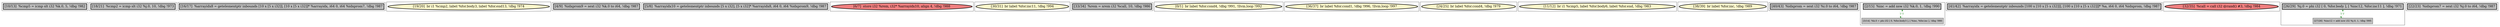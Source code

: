 
digraph G {





subgraph cluster18 {


node506 [penwidth=3.0,fontsize=20,fillcolor=grey,label="[10/13]  %cmp5 = icmp slt i32 %k.0, 5, !dbg !982",shape=rectangle,style=filled ]



}

subgraph cluster16 {


node504 [penwidth=3.0,fontsize=20,fillcolor=grey,label="[18/21]  %cmp2 = icmp slt i32 %j.0, 10, !dbg !973",shape=rectangle,style=filled ]



}

subgraph cluster17 {


node505 [penwidth=3.0,fontsize=20,fillcolor=grey,label="[16/17]  %arrayidx8 = getelementptr inbounds [10 x [5 x i32]], [10 x [5 x i32]]* %arrayidx, i64 0, i64 %idxprom7, !dbg !987",shape=rectangle,style=filled ]



}

subgraph cluster4 {


node491 [penwidth=3.0,fontsize=20,fillcolor=lemonchiffon,label="[19/20]  br i1 %cmp2, label %for.body3, label %for.end13, !dbg !974",shape=ellipse,style=filled ]



}

subgraph cluster3 {


node490 [penwidth=3.0,fontsize=20,fillcolor=grey,label="[4/9]  %idxprom9 = sext i32 %k.0 to i64, !dbg !987",shape=rectangle,style=filled ]



}

subgraph cluster2 {


node489 [penwidth=3.0,fontsize=20,fillcolor=grey,label="[5/8]  %arrayidx10 = getelementptr inbounds [5 x i32], [5 x i32]* %arrayidx8, i64 0, i64 %idxprom9, !dbg !987",shape=rectangle,style=filled ]



}

subgraph cluster1 {


node488 [penwidth=3.0,fontsize=20,fillcolor=lightcoral,label="[6/7]  store i32 %rem, i32* %arrayidx10, align 4, !dbg !988",shape=ellipse,style=filled ]



}

subgraph cluster12 {


node499 [penwidth=3.0,fontsize=20,fillcolor=lemonchiffon,label="[30/31]  br label %for.inc11, !dbg !994",shape=ellipse,style=filled ]



}

subgraph cluster5 {


node492 [penwidth=3.0,fontsize=20,fillcolor=grey,label="[33/34]  %rem = srem i32 %call, 10, !dbg !986",shape=rectangle,style=filled ]



}

subgraph cluster0 {


node487 [penwidth=3.0,fontsize=20,fillcolor=lemonchiffon,label="[0/1]  br label %for.cond4, !dbg !991, !llvm.loop !992",shape=ellipse,style=filled ]



}

subgraph cluster6 {


node493 [penwidth=3.0,fontsize=20,fillcolor=lemonchiffon,label="[36/37]  br label %for.cond1, !dbg !996, !llvm.loop !997",shape=ellipse,style=filled ]



}

subgraph cluster14 {


node502 [penwidth=3.0,fontsize=20,fillcolor=lemonchiffon,label="[24/25]  br label %for.cond4, !dbg !979",shape=ellipse,style=filled ]



}

subgraph cluster7 {


node494 [penwidth=3.0,fontsize=20,fillcolor=lemonchiffon,label="[11/12]  br i1 %cmp5, label %for.body6, label %for.end, !dbg !983",shape=ellipse,style=filled ]



}

subgraph cluster8 {


node495 [penwidth=3.0,fontsize=20,fillcolor=lemonchiffon,label="[38/39]  br label %for.inc, !dbg !989",shape=ellipse,style=filled ]



}

subgraph cluster9 {


node496 [penwidth=3.0,fontsize=20,fillcolor=grey,label="[40/43]  %idxprom = sext i32 %i.0 to i64, !dbg !987",shape=rectangle,style=filled ]



}

subgraph cluster19 {


node508 [penwidth=3.0,fontsize=20,fillcolor=grey,label="[2/15]  %inc = add nsw i32 %k.0, 1, !dbg !990",shape=rectangle,style=filled ]
node507 [fillcolor=grey,label="[3/14]  %k.0 = phi i32 [ 0, %for.body3 ], [ %inc, %for.inc ], !dbg !980",shape=rectangle,style=filled ]

node507->node508 [style=dotted,color=forestgreen,label="T",fontcolor=forestgreen ]
node508->node507 [style=dotted,color=forestgreen,label="T",fontcolor=forestgreen ]


}

subgraph cluster10 {


node497 [penwidth=3.0,fontsize=20,fillcolor=grey,label="[41/42]  %arrayidx = getelementptr inbounds [100 x [10 x [5 x i32]]], [100 x [10 x [5 x i32]]]* %a, i64 0, i64 %idxprom, !dbg !987",shape=rectangle,style=filled ]



}

subgraph cluster11 {


node498 [penwidth=3.0,fontsize=20,fillcolor=lightcoral,label="[32/35]  %call = call i32 @rand() #3, !dbg !984",shape=ellipse,style=filled ]



}

subgraph cluster13 {


node501 [penwidth=3.0,fontsize=20,fillcolor=grey,label="[26/29]  %j.0 = phi i32 [ 0, %for.body ], [ %inc12, %for.inc11 ], !dbg !971",shape=rectangle,style=filled ]
node500 [fillcolor=grey,label="[27/28]  %inc12 = add nsw i32 %j.0, 1, !dbg !995",shape=rectangle,style=filled ]

node500->node501 [style=dotted,color=forestgreen,label="T",fontcolor=forestgreen ]
node501->node500 [style=dotted,color=forestgreen,label="T",fontcolor=forestgreen ]


}

subgraph cluster15 {


node503 [penwidth=3.0,fontsize=20,fillcolor=grey,label="[22/23]  %idxprom7 = sext i32 %j.0 to i64, !dbg !987",shape=rectangle,style=filled ]



}

}
